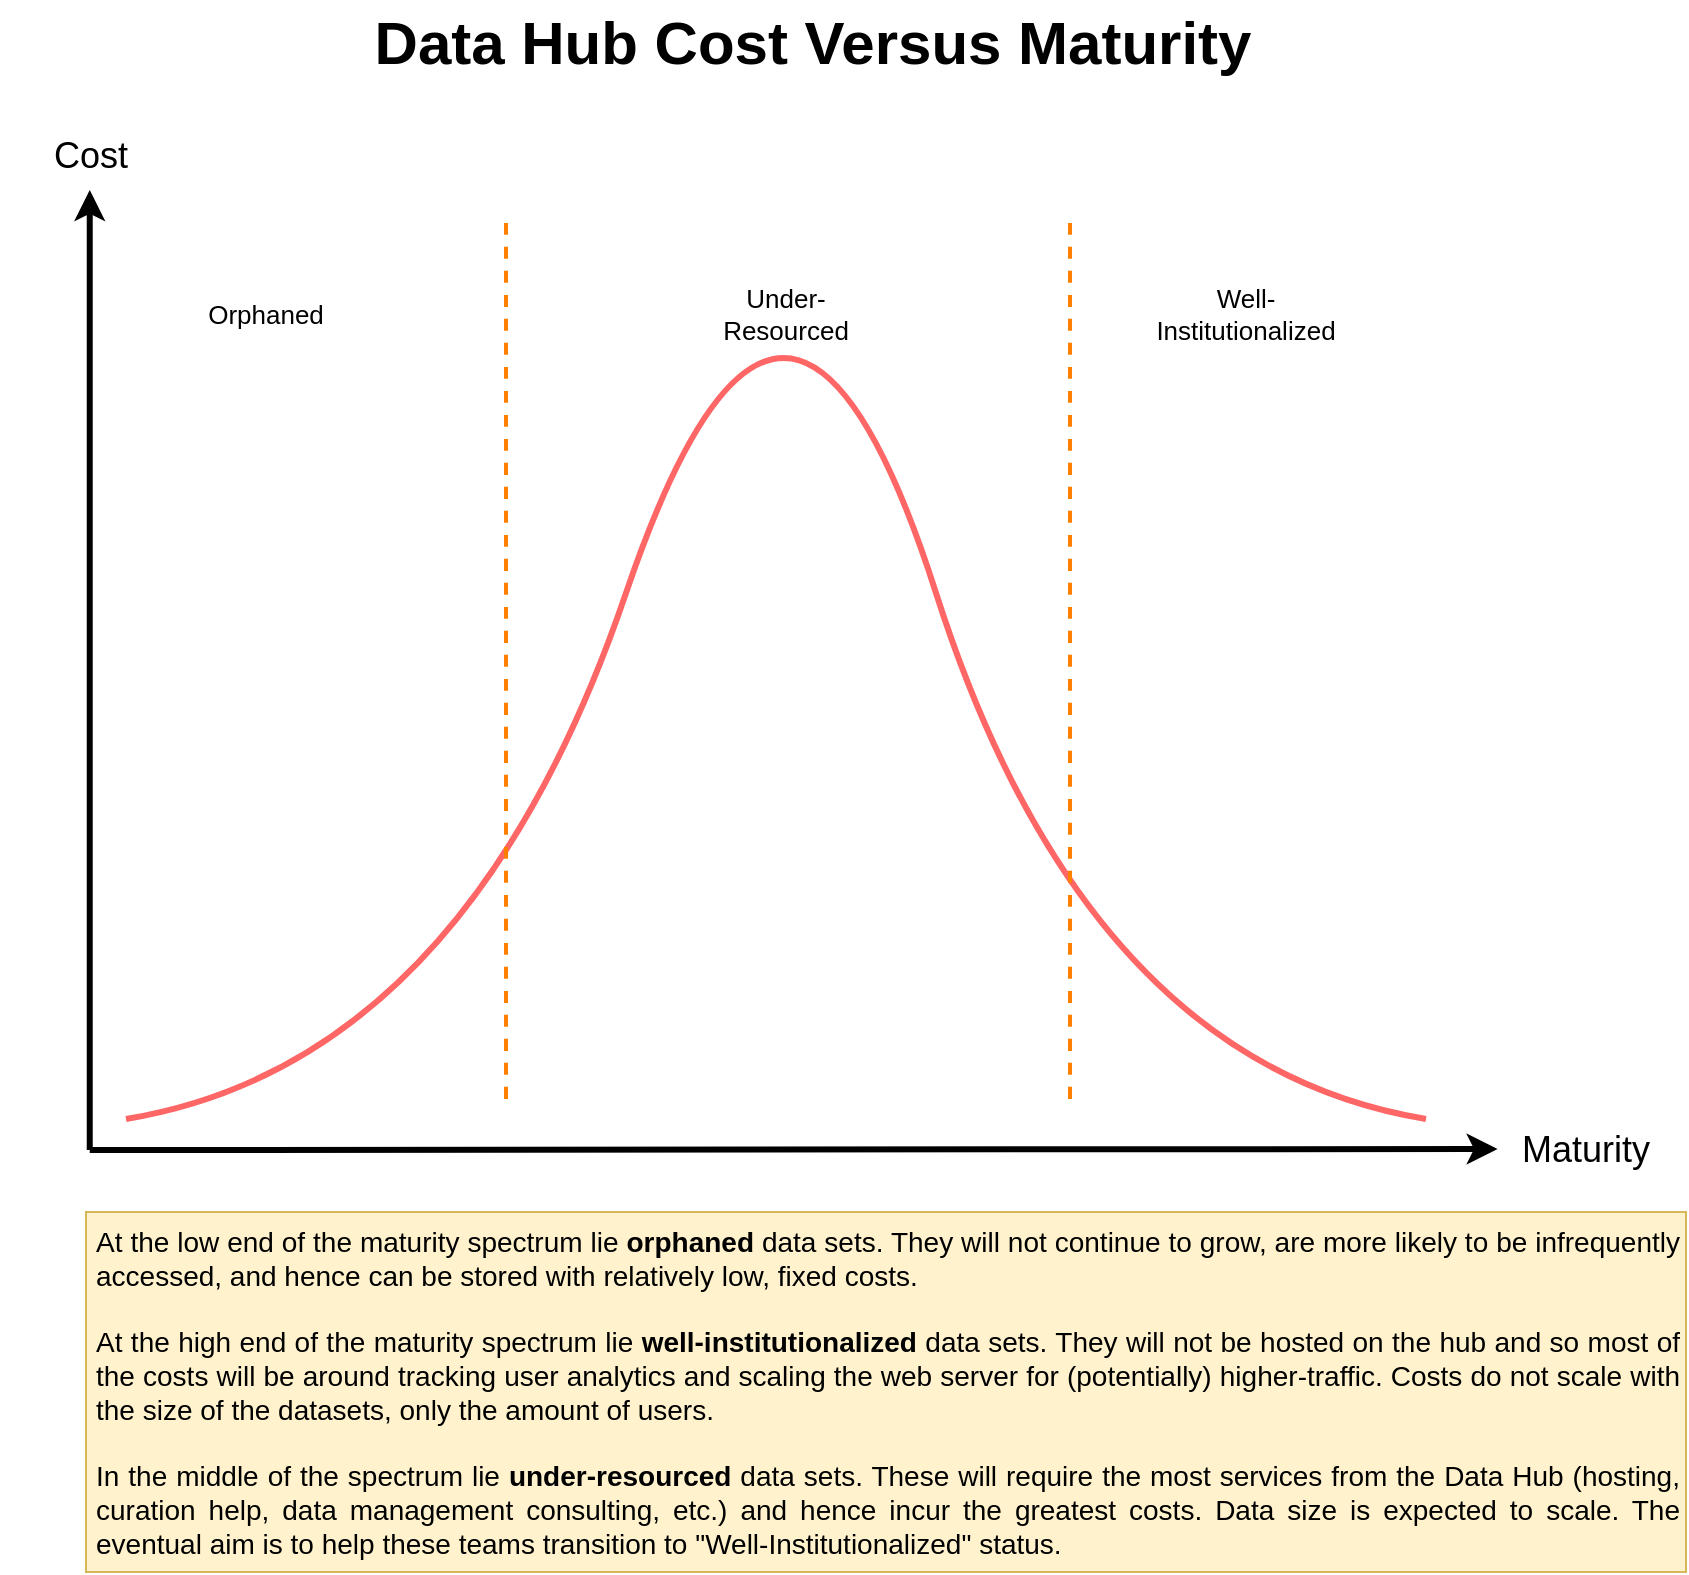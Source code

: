 <mxfile version="20.4.0" type="github">
  <diagram id="07fea595-8f29-1299-0266-81d95cde20df" name="Page-1">
    <mxGraphModel dx="-916" dy="-67" grid="1" gridSize="10" guides="1" tooltips="1" connect="1" arrows="1" fold="1" page="1" pageScale="1" pageWidth="1169" pageHeight="827" background="none" math="0" shadow="0">
      <root>
        <mxCell id="0" />
        <mxCell id="1" parent="0" />
        <mxCell id="749" value="Data Hub Cost Versus Maturity" style="text;spacingTop=-5;align=center;verticalAlign=middle;fontSize=30;fontStyle=1;html=1;points=[]" parent="1" vertex="1">
          <mxGeometry x="2437.5" y="854.5" width="810" height="45" as="geometry" />
        </mxCell>
        <mxCell id="k2BHmzrAgpWdPYKoDZJQ-762" value="" style="group" parent="1" vertex="1" connectable="0">
          <mxGeometry x="2440" y="920" width="840" height="517" as="geometry" />
        </mxCell>
        <mxCell id="k2BHmzrAgpWdPYKoDZJQ-753" value="" style="group" parent="k2BHmzrAgpWdPYKoDZJQ-762" vertex="1" connectable="0">
          <mxGeometry width="840" height="517" as="geometry" />
        </mxCell>
        <mxCell id="727" value="" style="edgeStyle=none;html=1;fontColor=#000000;strokeWidth=3;strokeColor=#000000;" parent="k2BHmzrAgpWdPYKoDZJQ-753" edge="1">
          <mxGeometry width="100" height="100" relative="1" as="geometry">
            <mxPoint x="41.869" y="509" as="sourcePoint" />
            <mxPoint x="41.869" y="29" as="targetPoint" />
          </mxGeometry>
        </mxCell>
        <mxCell id="735" value="Maturity" style="text;spacingTop=-5;html=1;fontSize=18;fontStyle=0;points=[];strokeColor=none;" parent="k2BHmzrAgpWdPYKoDZJQ-753" vertex="1">
          <mxGeometry x="756.262" y="497" width="83.738" height="20" as="geometry" />
        </mxCell>
        <mxCell id="745" value="&lt;div align=&quot;center&quot;&gt;Cost&lt;/div&gt;" style="text;spacingTop=-5;html=1;fontSize=18;fontStyle=0;points=[];align=center;" parent="k2BHmzrAgpWdPYKoDZJQ-753" vertex="1">
          <mxGeometry width="83.738" height="20" as="geometry" />
        </mxCell>
        <mxCell id="k2BHmzrAgpWdPYKoDZJQ-752" value="" style="edgeStyle=none;html=1;fontColor=#000000;strokeWidth=3;strokeColor=#000000;" parent="k2BHmzrAgpWdPYKoDZJQ-753" edge="1">
          <mxGeometry width="100" height="100" relative="1" as="geometry">
            <mxPoint x="41.869" y="509" as="sourcePoint" />
            <mxPoint x="745.794" y="508.5" as="targetPoint" />
          </mxGeometry>
        </mxCell>
        <mxCell id="k2BHmzrAgpWdPYKoDZJQ-754" value="" style="endArrow=none;html=1;fontSize=13;strokeWidth=3;strokeColor=#FF6666;curved=1;startArrow=none;startFill=0;" parent="k2BHmzrAgpWdPYKoDZJQ-753" edge="1">
          <mxGeometry width="50" height="50" relative="1" as="geometry">
            <mxPoint x="60" y="493.5" as="sourcePoint" />
            <mxPoint x="710" y="493.5" as="targetPoint" />
            <Array as="points">
              <mxPoint x="230" y="465.5" />
              <mxPoint x="390" y="-4.5" />
              <mxPoint x="540" y="465.5" />
            </Array>
          </mxGeometry>
        </mxCell>
        <mxCell id="k2BHmzrAgpWdPYKoDZJQ-757" value="" style="endArrow=none;dashed=1;html=1;strokeWidth=2;strokeColor=#FF8000;fontSize=13;curved=1;" parent="k2BHmzrAgpWdPYKoDZJQ-753" edge="1">
          <mxGeometry width="50" height="50" relative="1" as="geometry">
            <mxPoint x="532" y="45.5" as="sourcePoint" />
            <mxPoint x="532" y="485.5" as="targetPoint" />
          </mxGeometry>
        </mxCell>
        <mxCell id="k2BHmzrAgpWdPYKoDZJQ-758" value="Orphaned" style="text;html=1;strokeColor=none;fillColor=none;align=center;verticalAlign=middle;whiteSpace=wrap;rounded=0;fontSize=13;" parent="k2BHmzrAgpWdPYKoDZJQ-753" vertex="1">
          <mxGeometry x="100" y="75.5" width="60" height="30" as="geometry" />
        </mxCell>
        <mxCell id="k2BHmzrAgpWdPYKoDZJQ-761" value="Well-Institutionalized" style="text;html=1;strokeColor=none;fillColor=none;align=center;verticalAlign=middle;whiteSpace=wrap;rounded=0;fontSize=13;" parent="k2BHmzrAgpWdPYKoDZJQ-753" vertex="1">
          <mxGeometry x="570" y="75.5" width="100" height="30" as="geometry" />
        </mxCell>
        <mxCell id="k2BHmzrAgpWdPYKoDZJQ-760" value="Under-Resourced" style="text;html=1;strokeColor=none;fillColor=none;align=center;verticalAlign=middle;whiteSpace=wrap;rounded=0;fontSize=13;" parent="k2BHmzrAgpWdPYKoDZJQ-753" vertex="1">
          <mxGeometry x="360" y="75.5" width="60" height="30" as="geometry" />
        </mxCell>
        <mxCell id="k2BHmzrAgpWdPYKoDZJQ-756" value="" style="endArrow=none;dashed=1;html=1;strokeWidth=2;strokeColor=#FF8000;fontSize=13;curved=1;" parent="k2BHmzrAgpWdPYKoDZJQ-762" edge="1">
          <mxGeometry width="50" height="50" relative="1" as="geometry">
            <mxPoint x="250" y="45.5" as="sourcePoint" />
            <mxPoint x="250" y="485.5" as="targetPoint" />
          </mxGeometry>
        </mxCell>
        <mxCell id="k2BHmzrAgpWdPYKoDZJQ-764" value="&lt;div style=&quot;font-size: 14px;&quot; align=&quot;justify&quot;&gt;&lt;font style=&quot;font-size: 14px;&quot;&gt;&lt;br&gt;&lt;/font&gt;&lt;/div&gt;&lt;div style=&quot;font-size: 14px;&quot; align=&quot;justify&quot;&gt;&lt;font style=&quot;font-size: 14px;&quot;&gt;At the low end of the maturity spectrum lie &lt;b&gt;orphaned&lt;/b&gt; data sets. They will not continue to grow, are more likely to be infrequently accessed, and hence can be stored with relatively low, fixed costs. &lt;br&gt;&lt;/font&gt;&lt;/div&gt;&lt;div style=&quot;font-size: 14px;&quot; align=&quot;justify&quot;&gt;&lt;font style=&quot;font-size: 14px;&quot;&gt;&lt;br&gt;&lt;/font&gt;&lt;/div&gt;&lt;div style=&quot;font-size: 14px;&quot; align=&quot;justify&quot;&gt;&lt;font style=&quot;font-size: 14px;&quot;&gt;At the high end of the maturity spectrum lie &lt;b&gt;well-institutionalized&lt;/b&gt; data sets. They will not be hosted on the hub and so most of the costs will be around tracking user analytics and scaling the web server for (potentially) higher-traffic. Costs do not scale with the size of the datasets, only the amount of users.&lt;/font&gt;&lt;/div&gt;&lt;div style=&quot;font-size: 14px;&quot; align=&quot;justify&quot;&gt;&lt;font style=&quot;font-size: 14px;&quot;&gt;&lt;br&gt;&lt;/font&gt;&lt;/div&gt;&lt;div style=&quot;font-size: 14px;&quot; align=&quot;justify&quot;&gt;&lt;font style=&quot;font-size: 14px;&quot;&gt;In the middle of the spectrum lie &lt;b&gt;under-resourced&lt;/b&gt; data sets. These will  require the most services from the Data Hub (hosting, curation help, data management consulting, etc.) and hence incur the greatest costs. Data size is expected to scale. The eventual aim is to help these teams transition to &quot;Well-Institutionalized&quot; status.&lt;br&gt;&lt;/font&gt;&lt;/div&gt;" style="text;html=1;strokeColor=#d6b656;fillColor=#fff2cc;spacing=5;spacingTop=-20;whiteSpace=wrap;overflow=hidden;rounded=0;fontSize=13;" parent="1" vertex="1">
          <mxGeometry x="2480" y="1460" width="800" height="180" as="geometry" />
        </mxCell>
      </root>
    </mxGraphModel>
  </diagram>
</mxfile>
